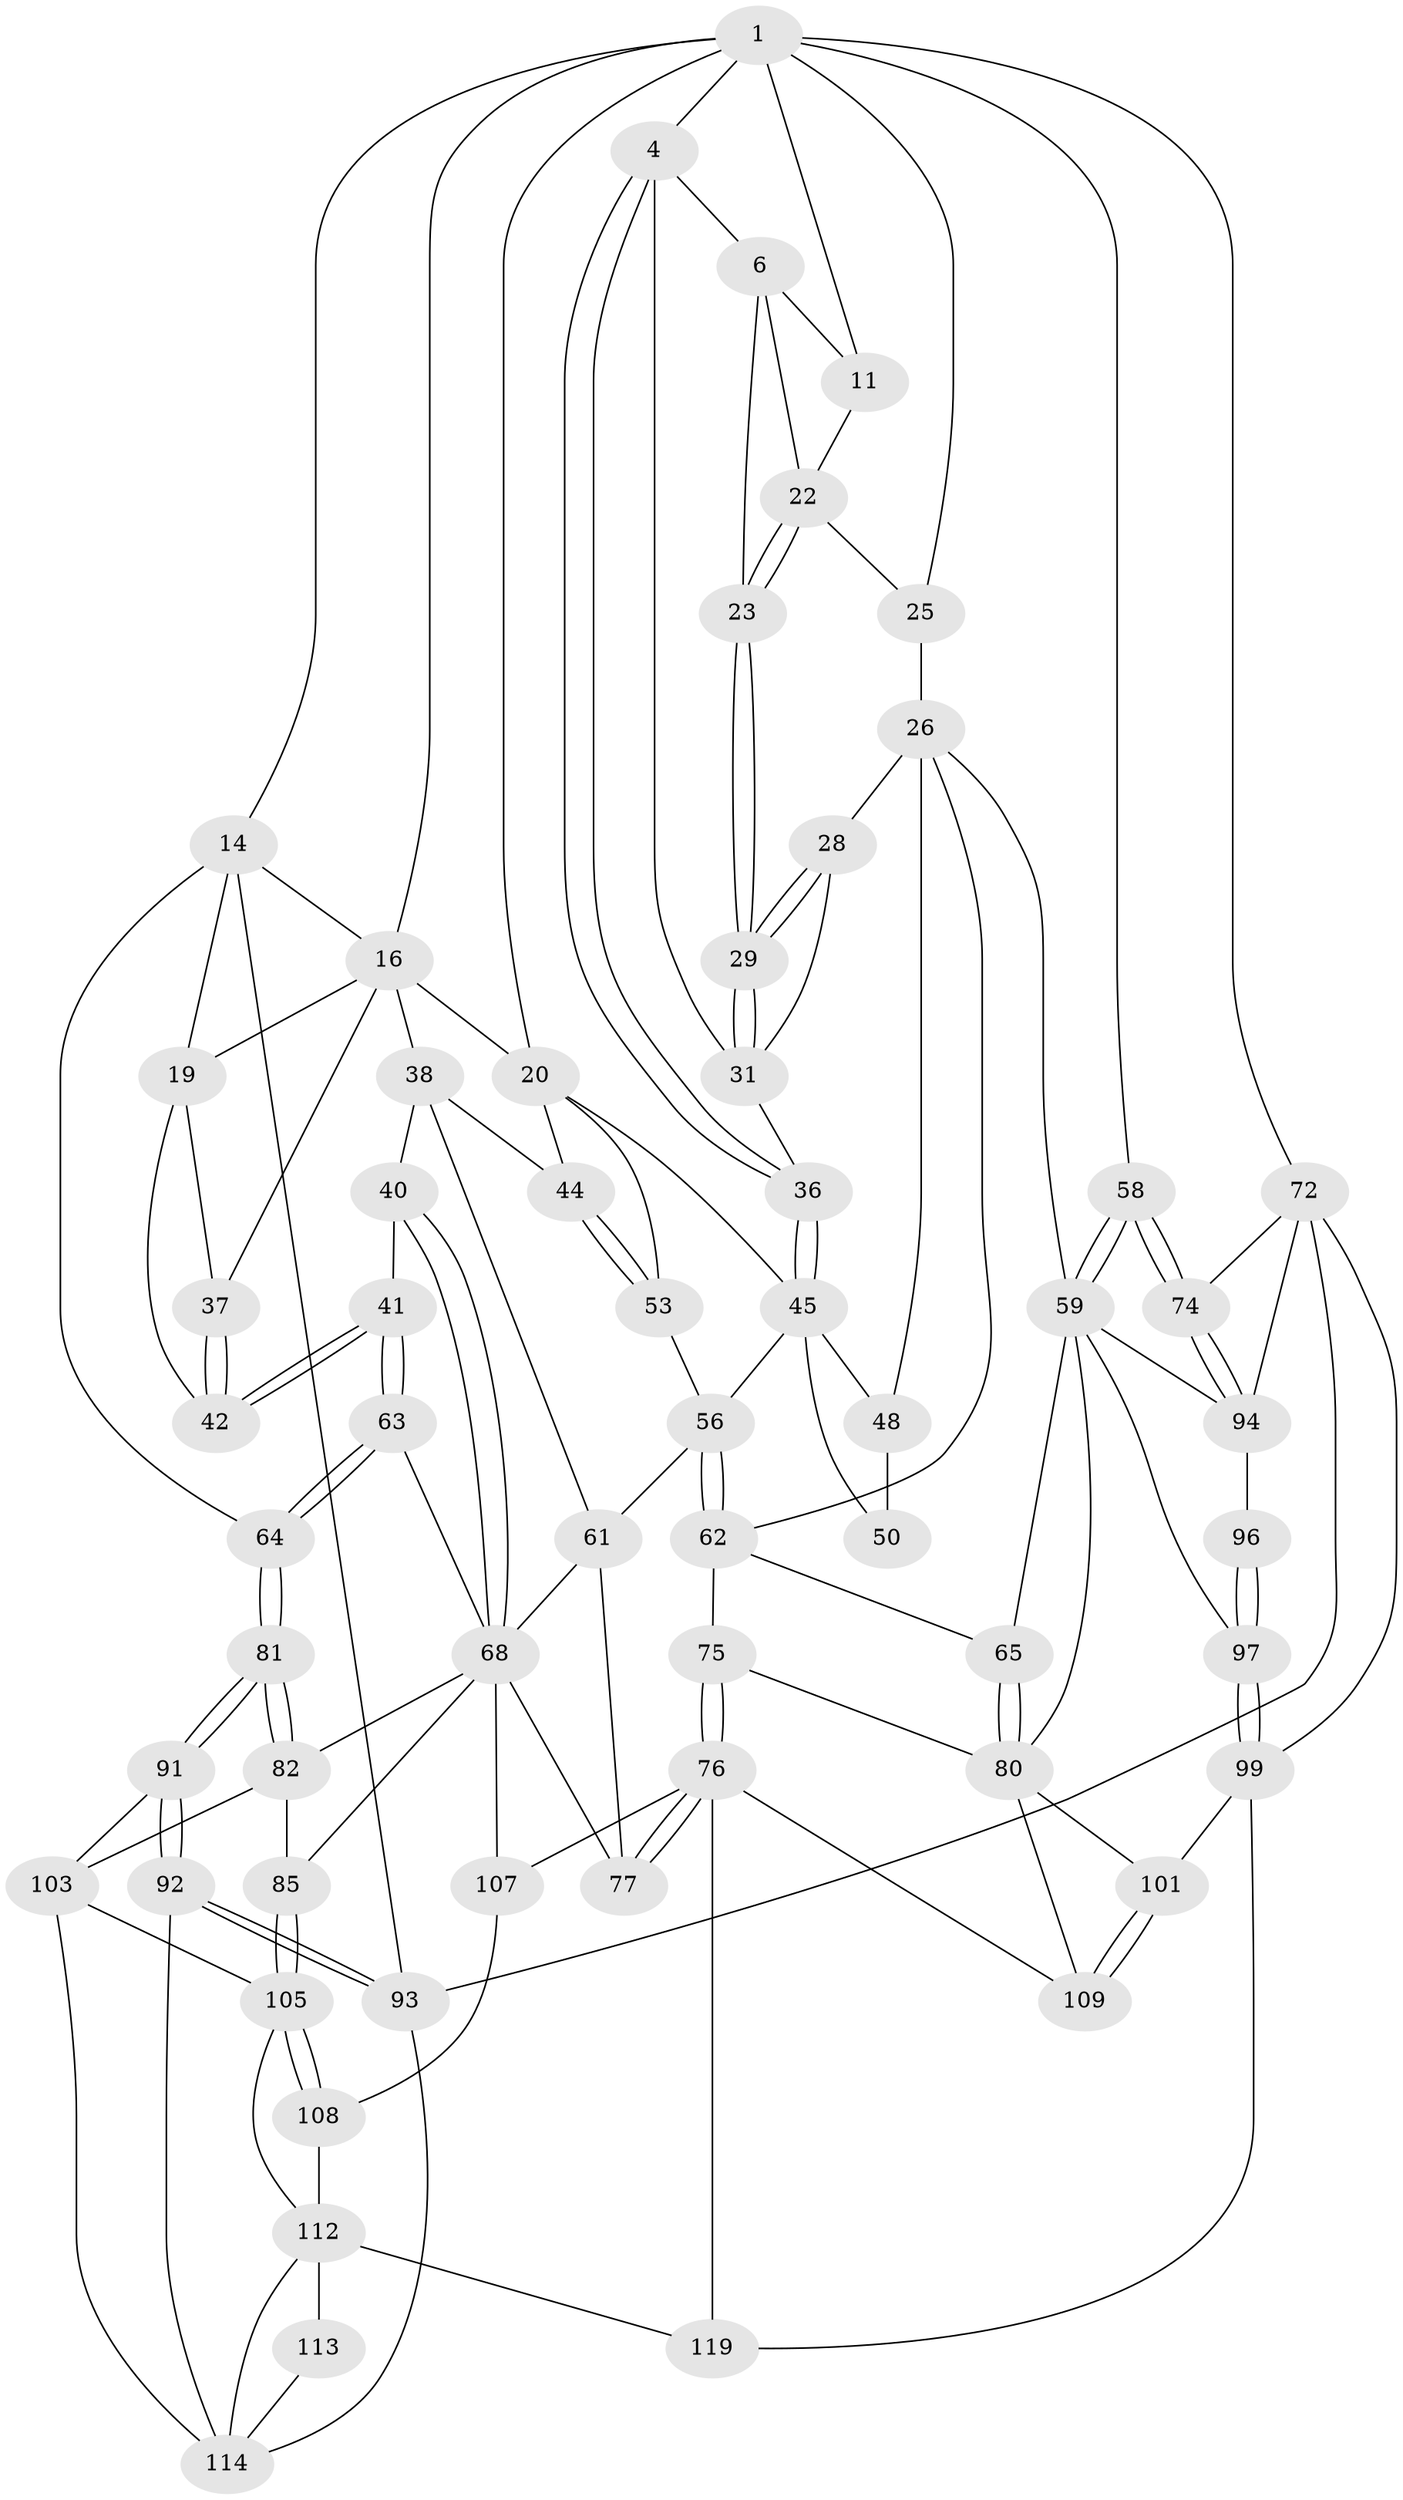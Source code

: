 // original degree distribution, {3: 0.01639344262295082, 4: 0.2540983606557377, 5: 0.4918032786885246, 6: 0.23770491803278687}
// Generated by graph-tools (version 1.1) at 2025/28/03/15/25 16:28:00]
// undirected, 61 vertices, 143 edges
graph export_dot {
graph [start="1"]
  node [color=gray90,style=filled];
  1 [pos="+0.8584325993229104+0",super="+2+9"];
  4 [pos="+0.6086555378798125+0.17461711576662184",super="+5"];
  6 [pos="+0.7134086285251924+0.13671933325091037",super="+7"];
  11 [pos="+0.9620969529978877+0.1340493277725963"];
  14 [pos="+0+0",super="+34+15"];
  16 [pos="+0.28398913212353577+0",super="+17"];
  19 [pos="+0.07554981565263175+0.19508491530834265",super="+32"];
  20 [pos="+0.589044902415402+0.1785434686429001",super="+43"];
  22 [pos="+0.8754040657232038+0.15954001161397427",super="+24"];
  23 [pos="+0.7981596043677694+0.1744053405447198"];
  25 [pos="+0.9333469840546114+0.2860933567422804"];
  26 [pos="+0.8628998746285242+0.3519833049468655",super="+27+54"];
  28 [pos="+0.819685068001042+0.311544024697571"];
  29 [pos="+0.805518433405149+0.2685010009332098"];
  31 [pos="+0.7534701945669208+0.2577444238403592",super="+35"];
  36 [pos="+0.6592392311424222+0.2811120861719016"];
  37 [pos="+0.2245089527703823+0.30281123549499944"];
  38 [pos="+0.410275068004701+0.36855658515893286",super="+39"];
  40 [pos="+0.2689248701652083+0.41895730710451956"];
  41 [pos="+0.261283428160405+0.4171062319462868"];
  42 [pos="+0.22186544204796146+0.33938369767922943"];
  44 [pos="+0.4550830614608872+0.3660177852946642"];
  45 [pos="+0.6609040262751744+0.287278823762974",super="+46"];
  48 [pos="+0.7893818995412648+0.3515054260455304",super="+52+49"];
  50 [pos="+0.6643544971774326+0.4191642749445303"];
  53 [pos="+0.5360657459957677+0.4501158780580264"];
  56 [pos="+0.5467690834552564+0.5282597803367672",super="+57"];
  58 [pos="+1+0.4993930350013271"];
  59 [pos="+0.9407634516842606+0.5053397167476102",super="+60+78"];
  61 [pos="+0.4931555409166684+0.5596854795354728",super="+67"];
  62 [pos="+0.6994701773430129+0.5554553157020055",super="+66"];
  63 [pos="+0.17460259908478146+0.5025293010155268"];
  64 [pos="+0+0.4012513581784427"];
  65 [pos="+0.747879746937688+0.587614224429419"];
  68 [pos="+0.3191187964930901+0.5534233913446799",super="+69"];
  72 [pos="+1+1",super="+73"];
  74 [pos="+1+0.6758574140316634"];
  75 [pos="+0.5779566807736142+0.7166143708655468"];
  76 [pos="+0.4765860736102587+0.7432107662676755",super="+111"];
  77 [pos="+0.46619845001918164+0.7439106273948428"];
  80 [pos="+0.7722192003216518+0.659870837103267",super="+89"];
  81 [pos="+0+0.5882407343710803"];
  82 [pos="+0+0.6306041787520701",super="+83"];
  85 [pos="+0.18095015720232677+0.7178566495632671"];
  91 [pos="+0+0.7842528626285051"];
  92 [pos="+0+1"];
  93 [pos="+0+1"];
  94 [pos="+1+0.6914126743589251",super="+102+95"];
  96 [pos="+0.9311871737224201+0.7540333818081744"];
  97 [pos="+0.8825380775459354+0.7626103078782285"];
  99 [pos="+0.8248007171617735+0.8600719179263325",super="+100"];
  101 [pos="+0.7765524098406201+0.8617313998791974"];
  103 [pos="+0.07259683075363026+0.8154359508421111",super="+104"];
  105 [pos="+0.18081806689629312+0.8023090492229197",super="+106"];
  107 [pos="+0.433172302943501+0.7999364259173658"];
  108 [pos="+0.40729936915013143+0.8117569162423858"];
  109 [pos="+0.7218610089877495+0.8580652601291642"];
  112 [pos="+0.14648207745863412+0.8683883608138835",super="+117"];
  113 [pos="+0.08245347023274387+0.9447269704873691"];
  114 [pos="+0.06982118865713924+0.9485673799852535",super="+115+121"];
  119 [pos="+0.5554338543884589+1"];
  1 -- 16;
  1 -- 4;
  1 -- 20;
  1 -- 72;
  1 -- 25;
  1 -- 58;
  1 -- 11;
  1 -- 14;
  4 -- 36;
  4 -- 36;
  4 -- 6;
  4 -- 31;
  6 -- 23;
  6 -- 11;
  6 -- 22;
  11 -- 22;
  14 -- 93;
  14 -- 64;
  14 -- 19 [weight=2];
  14 -- 16;
  16 -- 19;
  16 -- 20;
  16 -- 37;
  16 -- 38;
  19 -- 42;
  19 -- 37;
  20 -- 53;
  20 -- 45;
  20 -- 44;
  22 -- 23;
  22 -- 23;
  22 -- 25;
  23 -- 29;
  23 -- 29;
  25 -- 26;
  26 -- 48 [weight=2];
  26 -- 28;
  26 -- 62;
  26 -- 59;
  28 -- 29;
  28 -- 29;
  28 -- 31;
  29 -- 31;
  29 -- 31;
  31 -- 36;
  36 -- 45;
  36 -- 45;
  37 -- 42;
  37 -- 42;
  38 -- 44;
  38 -- 40;
  38 -- 61;
  40 -- 41;
  40 -- 68;
  40 -- 68;
  41 -- 42;
  41 -- 42;
  41 -- 63;
  41 -- 63;
  44 -- 53;
  44 -- 53;
  45 -- 48;
  45 -- 56;
  45 -- 50;
  48 -- 50 [weight=2];
  53 -- 56;
  56 -- 62;
  56 -- 62;
  56 -- 61;
  58 -- 59;
  58 -- 59;
  58 -- 74;
  58 -- 74;
  59 -- 65;
  59 -- 80;
  59 -- 97;
  59 -- 94;
  61 -- 77;
  61 -- 68;
  62 -- 65;
  62 -- 75;
  63 -- 64;
  63 -- 64;
  63 -- 68;
  64 -- 81;
  64 -- 81;
  65 -- 80;
  65 -- 80;
  68 -- 85;
  68 -- 107;
  68 -- 77;
  68 -- 82;
  72 -- 93;
  72 -- 74;
  72 -- 99 [weight=2];
  72 -- 94;
  74 -- 94;
  74 -- 94;
  75 -- 76;
  75 -- 76;
  75 -- 80;
  76 -- 77;
  76 -- 77;
  76 -- 107;
  76 -- 109;
  76 -- 119;
  80 -- 101;
  80 -- 109;
  81 -- 82;
  81 -- 82;
  81 -- 91;
  81 -- 91;
  82 -- 85;
  82 -- 103;
  85 -- 105;
  85 -- 105;
  91 -- 92;
  91 -- 92;
  91 -- 103;
  92 -- 93;
  92 -- 93;
  92 -- 114;
  93 -- 114;
  94 -- 96 [weight=2];
  96 -- 97;
  96 -- 97;
  97 -- 99;
  97 -- 99;
  99 -- 101;
  99 -- 119;
  101 -- 109;
  101 -- 109;
  103 -- 105;
  103 -- 114;
  105 -- 108;
  105 -- 108;
  105 -- 112;
  107 -- 108;
  108 -- 112;
  112 -- 113 [weight=2];
  112 -- 114;
  112 -- 119;
  113 -- 114;
}
